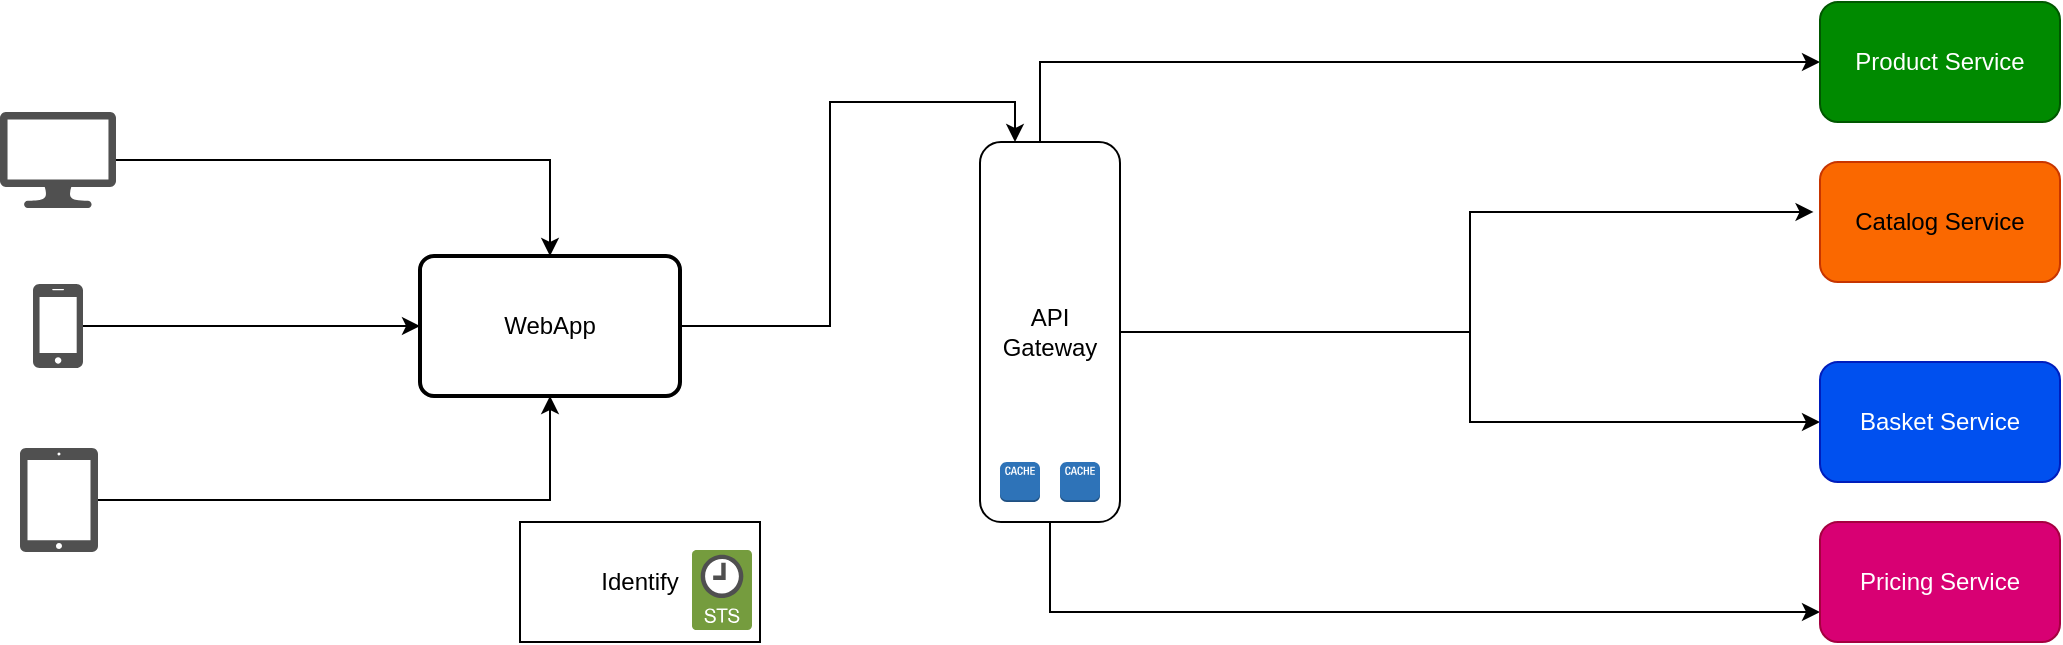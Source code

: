 <mxfile version="21.7.5" type="github">
  <diagram name="Página-1" id="2T1-KVrXEfLsA2Gbn3-E">
    <mxGraphModel dx="325" dy="214" grid="1" gridSize="10" guides="1" tooltips="1" connect="1" arrows="1" fold="1" page="1" pageScale="1" pageWidth="1169" pageHeight="827" math="0" shadow="0">
      <root>
        <mxCell id="0" />
        <mxCell id="1" parent="0" />
        <mxCell id="KeggjCkR87lxun9Q_uiz-7" style="edgeStyle=orthogonalEdgeStyle;rounded=0;orthogonalLoop=1;jettySize=auto;html=1;exitX=0.5;exitY=1;exitDx=0;exitDy=0;entryX=0;entryY=0.75;entryDx=0;entryDy=0;" edge="1" parent="1" source="KeggjCkR87lxun9Q_uiz-1" target="KeggjCkR87lxun9Q_uiz-5">
          <mxGeometry relative="1" as="geometry" />
        </mxCell>
        <mxCell id="KeggjCkR87lxun9Q_uiz-8" style="edgeStyle=orthogonalEdgeStyle;rounded=0;orthogonalLoop=1;jettySize=auto;html=1;entryX=0;entryY=0.5;entryDx=0;entryDy=0;" edge="1" parent="1" source="KeggjCkR87lxun9Q_uiz-1" target="KeggjCkR87lxun9Q_uiz-4">
          <mxGeometry relative="1" as="geometry" />
        </mxCell>
        <mxCell id="KeggjCkR87lxun9Q_uiz-9" style="edgeStyle=orthogonalEdgeStyle;rounded=0;orthogonalLoop=1;jettySize=auto;html=1;entryX=-0.027;entryY=0.416;entryDx=0;entryDy=0;entryPerimeter=0;" edge="1" parent="1" source="KeggjCkR87lxun9Q_uiz-1" target="KeggjCkR87lxun9Q_uiz-2">
          <mxGeometry relative="1" as="geometry" />
        </mxCell>
        <mxCell id="KeggjCkR87lxun9Q_uiz-10" style="edgeStyle=orthogonalEdgeStyle;rounded=0;orthogonalLoop=1;jettySize=auto;html=1;entryX=0;entryY=0.5;entryDx=0;entryDy=0;exitX=0.75;exitY=0;exitDx=0;exitDy=0;" edge="1" parent="1" source="KeggjCkR87lxun9Q_uiz-1" target="KeggjCkR87lxun9Q_uiz-6">
          <mxGeometry relative="1" as="geometry">
            <Array as="points">
              <mxPoint x="610" y="180" />
              <mxPoint x="610" y="90" />
            </Array>
          </mxGeometry>
        </mxCell>
        <mxCell id="KeggjCkR87lxun9Q_uiz-1" value="API Gateway" style="rounded=1;whiteSpace=wrap;html=1;" vertex="1" parent="1">
          <mxGeometry x="580" y="130" width="70" height="190" as="geometry" />
        </mxCell>
        <mxCell id="KeggjCkR87lxun9Q_uiz-2" value="Catalog Service" style="rounded=1;whiteSpace=wrap;html=1;fillColor=#fa6800;fontColor=#000000;strokeColor=#C73500;" vertex="1" parent="1">
          <mxGeometry x="1000" y="140" width="120" height="60" as="geometry" />
        </mxCell>
        <mxCell id="KeggjCkR87lxun9Q_uiz-4" value="Basket Service" style="rounded=1;whiteSpace=wrap;html=1;fillColor=#0050ef;fontColor=#ffffff;strokeColor=#001DBC;" vertex="1" parent="1">
          <mxGeometry x="1000" y="240" width="120" height="60" as="geometry" />
        </mxCell>
        <mxCell id="KeggjCkR87lxun9Q_uiz-5" value="Pricing Service" style="rounded=1;whiteSpace=wrap;html=1;fillColor=#d80073;fontColor=#ffffff;strokeColor=#A50040;" vertex="1" parent="1">
          <mxGeometry x="1000" y="320" width="120" height="60" as="geometry" />
        </mxCell>
        <mxCell id="KeggjCkR87lxun9Q_uiz-6" value="Product Service" style="rounded=1;whiteSpace=wrap;html=1;fillColor=#008a00;strokeColor=#005700;fontColor=#ffffff;" vertex="1" parent="1">
          <mxGeometry x="1000" y="60" width="120" height="60" as="geometry" />
        </mxCell>
        <mxCell id="KeggjCkR87lxun9Q_uiz-17" style="edgeStyle=orthogonalEdgeStyle;rounded=0;orthogonalLoop=1;jettySize=auto;html=1;" edge="1" parent="1" source="KeggjCkR87lxun9Q_uiz-12" target="KeggjCkR87lxun9Q_uiz-15">
          <mxGeometry relative="1" as="geometry" />
        </mxCell>
        <mxCell id="KeggjCkR87lxun9Q_uiz-12" value="" style="sketch=0;pointerEvents=1;shadow=0;dashed=0;html=1;strokeColor=none;fillColor=#505050;labelPosition=center;verticalLabelPosition=bottom;verticalAlign=top;outlineConnect=0;align=center;shape=mxgraph.office.devices.cell_phone_iphone_standalone;" vertex="1" parent="1">
          <mxGeometry x="106.5" y="201" width="25" height="42" as="geometry" />
        </mxCell>
        <mxCell id="KeggjCkR87lxun9Q_uiz-16" style="edgeStyle=orthogonalEdgeStyle;rounded=0;orthogonalLoop=1;jettySize=auto;html=1;" edge="1" parent="1" source="KeggjCkR87lxun9Q_uiz-13" target="KeggjCkR87lxun9Q_uiz-15">
          <mxGeometry relative="1" as="geometry" />
        </mxCell>
        <mxCell id="KeggjCkR87lxun9Q_uiz-13" value="" style="sketch=0;pointerEvents=1;shadow=0;dashed=0;html=1;strokeColor=none;fillColor=#505050;labelPosition=center;verticalLabelPosition=bottom;verticalAlign=top;outlineConnect=0;align=center;shape=mxgraph.office.devices.lcd_monitor;" vertex="1" parent="1">
          <mxGeometry x="90" y="115" width="58" height="48" as="geometry" />
        </mxCell>
        <mxCell id="KeggjCkR87lxun9Q_uiz-18" style="edgeStyle=orthogonalEdgeStyle;rounded=0;orthogonalLoop=1;jettySize=auto;html=1;entryX=0.5;entryY=1;entryDx=0;entryDy=0;" edge="1" parent="1" source="KeggjCkR87lxun9Q_uiz-14" target="KeggjCkR87lxun9Q_uiz-15">
          <mxGeometry relative="1" as="geometry" />
        </mxCell>
        <mxCell id="KeggjCkR87lxun9Q_uiz-14" value="" style="sketch=0;pointerEvents=1;shadow=0;dashed=0;html=1;strokeColor=none;fillColor=#505050;labelPosition=center;verticalLabelPosition=bottom;verticalAlign=top;outlineConnect=0;align=center;shape=mxgraph.office.devices.tablet_ipad;" vertex="1" parent="1">
          <mxGeometry x="100" y="283" width="39" height="52" as="geometry" />
        </mxCell>
        <mxCell id="KeggjCkR87lxun9Q_uiz-19" style="edgeStyle=orthogonalEdgeStyle;rounded=0;orthogonalLoop=1;jettySize=auto;html=1;entryX=0.25;entryY=0;entryDx=0;entryDy=0;" edge="1" parent="1" source="KeggjCkR87lxun9Q_uiz-15" target="KeggjCkR87lxun9Q_uiz-1">
          <mxGeometry relative="1" as="geometry" />
        </mxCell>
        <mxCell id="KeggjCkR87lxun9Q_uiz-15" value="WebApp" style="rounded=1;whiteSpace=wrap;html=1;absoluteArcSize=1;arcSize=14;strokeWidth=2;" vertex="1" parent="1">
          <mxGeometry x="300" y="187" width="130" height="70" as="geometry" />
        </mxCell>
        <mxCell id="KeggjCkR87lxun9Q_uiz-23" value="" style="outlineConnect=0;dashed=0;verticalLabelPosition=bottom;verticalAlign=top;align=center;html=1;shape=mxgraph.aws3.cache_node;fillColor=#2E73B8;gradientColor=none;" vertex="1" parent="1">
          <mxGeometry x="620" y="290" width="20" height="20" as="geometry" />
        </mxCell>
        <mxCell id="KeggjCkR87lxun9Q_uiz-24" value="" style="outlineConnect=0;dashed=0;verticalLabelPosition=bottom;verticalAlign=top;align=center;html=1;shape=mxgraph.aws3.cache_node;fillColor=#2E73B8;gradientColor=none;" vertex="1" parent="1">
          <mxGeometry x="590" y="290" width="20" height="20" as="geometry" />
        </mxCell>
        <mxCell id="KeggjCkR87lxun9Q_uiz-26" value="Identify" style="rounded=0;whiteSpace=wrap;html=1;" vertex="1" parent="1">
          <mxGeometry x="350" y="320" width="120" height="60" as="geometry" />
        </mxCell>
        <mxCell id="KeggjCkR87lxun9Q_uiz-25" value="" style="outlineConnect=0;dashed=0;verticalLabelPosition=bottom;verticalAlign=top;align=center;html=1;shape=mxgraph.aws3.sts_2;fillColor=#759C3E;gradientColor=none;" vertex="1" parent="1">
          <mxGeometry x="436" y="334" width="30" height="40" as="geometry" />
        </mxCell>
      </root>
    </mxGraphModel>
  </diagram>
</mxfile>

